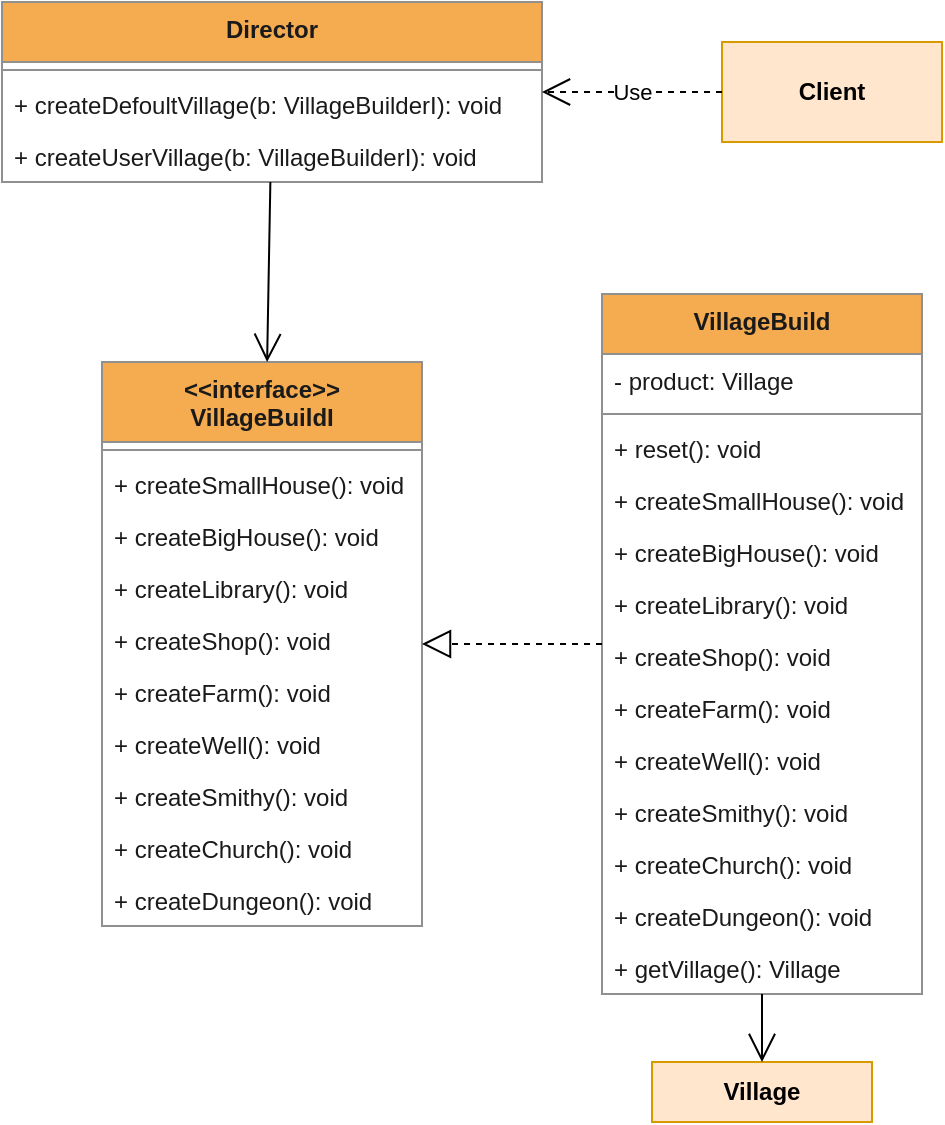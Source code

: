 <mxfile version="21.2.9" type="device">
  <diagram id="C5RBs43oDa-KdzZeNtuy" name="Page-1">
    <mxGraphModel dx="1050" dy="1750" grid="1" gridSize="10" guides="1" tooltips="1" connect="1" arrows="1" fold="1" page="1" pageScale="1" pageWidth="827" pageHeight="1169" math="0" shadow="0">
      <root>
        <mxCell id="WIyWlLk6GJQsqaUBKTNV-0" />
        <mxCell id="WIyWlLk6GJQsqaUBKTNV-1" parent="WIyWlLk6GJQsqaUBKTNV-0" />
        <mxCell id="aXRni7IWtxycw8JLSEys-0" value="&amp;lt;&amp;lt;interface&amp;gt;&amp;gt;&lt;br&gt;VillageBuildI" style="swimlane;fontStyle=1;align=center;verticalAlign=top;childLayout=stackLayout;horizontal=1;startSize=40;horizontalStack=0;resizeParent=1;resizeParentMax=0;resizeLast=0;collapsible=1;marginBottom=0;whiteSpace=wrap;html=1;labelBackgroundColor=none;fillColor=#F5AB50;strokeColor=#909090;fontColor=#1A1A1A;" parent="WIyWlLk6GJQsqaUBKTNV-1" vertex="1">
          <mxGeometry x="240" y="-20" width="160" height="282" as="geometry" />
        </mxCell>
        <mxCell id="aXRni7IWtxycw8JLSEys-2" value="" style="line;strokeWidth=1;fillColor=none;align=left;verticalAlign=middle;spacingTop=-1;spacingLeft=3;spacingRight=3;rotatable=0;labelPosition=right;points=[];portConstraint=eastwest;strokeColor=#909090;labelBackgroundColor=none;fontColor=#1A1A1A;" parent="aXRni7IWtxycw8JLSEys-0" vertex="1">
          <mxGeometry y="40" width="160" height="8" as="geometry" />
        </mxCell>
        <mxCell id="FIAMeoKrVB0VBsVTYVQM-8" value="+ createSmallHouse(): void" style="text;strokeColor=none;fillColor=none;align=left;verticalAlign=top;spacingLeft=4;spacingRight=4;overflow=hidden;rotatable=0;points=[[0,0.5],[1,0.5]];portConstraint=eastwest;whiteSpace=wrap;html=1;labelBackgroundColor=none;fontColor=#1A1A1A;" parent="aXRni7IWtxycw8JLSEys-0" vertex="1">
          <mxGeometry y="48" width="160" height="26" as="geometry" />
        </mxCell>
        <mxCell id="FIAMeoKrVB0VBsVTYVQM-0" value="+ createBigHouse(): void" style="text;strokeColor=none;fillColor=none;align=left;verticalAlign=top;spacingLeft=4;spacingRight=4;overflow=hidden;rotatable=0;points=[[0,0.5],[1,0.5]];portConstraint=eastwest;whiteSpace=wrap;html=1;labelBackgroundColor=none;fontColor=#1A1A1A;" parent="aXRni7IWtxycw8JLSEys-0" vertex="1">
          <mxGeometry y="74" width="160" height="26" as="geometry" />
        </mxCell>
        <mxCell id="FIAMeoKrVB0VBsVTYVQM-4" value="+ createLibrary(): void" style="text;strokeColor=none;fillColor=none;align=left;verticalAlign=top;spacingLeft=4;spacingRight=4;overflow=hidden;rotatable=0;points=[[0,0.5],[1,0.5]];portConstraint=eastwest;whiteSpace=wrap;html=1;labelBackgroundColor=none;fontColor=#1A1A1A;" parent="aXRni7IWtxycw8JLSEys-0" vertex="1">
          <mxGeometry y="100" width="160" height="26" as="geometry" />
        </mxCell>
        <mxCell id="FIAMeoKrVB0VBsVTYVQM-3" value="+ createShop(): void" style="text;strokeColor=none;fillColor=none;align=left;verticalAlign=top;spacingLeft=4;spacingRight=4;overflow=hidden;rotatable=0;points=[[0,0.5],[1,0.5]];portConstraint=eastwest;whiteSpace=wrap;html=1;labelBackgroundColor=none;fontColor=#1A1A1A;" parent="aXRni7IWtxycw8JLSEys-0" vertex="1">
          <mxGeometry y="126" width="160" height="26" as="geometry" />
        </mxCell>
        <mxCell id="FIAMeoKrVB0VBsVTYVQM-2" value="+ createFarm(): void" style="text;strokeColor=none;fillColor=none;align=left;verticalAlign=top;spacingLeft=4;spacingRight=4;overflow=hidden;rotatable=0;points=[[0,0.5],[1,0.5]];portConstraint=eastwest;whiteSpace=wrap;html=1;labelBackgroundColor=none;fontColor=#1A1A1A;" parent="aXRni7IWtxycw8JLSEys-0" vertex="1">
          <mxGeometry y="152" width="160" height="26" as="geometry" />
        </mxCell>
        <mxCell id="FIAMeoKrVB0VBsVTYVQM-1" value="+ createWell(): void" style="text;strokeColor=none;fillColor=none;align=left;verticalAlign=top;spacingLeft=4;spacingRight=4;overflow=hidden;rotatable=0;points=[[0,0.5],[1,0.5]];portConstraint=eastwest;whiteSpace=wrap;html=1;labelBackgroundColor=none;fontColor=#1A1A1A;" parent="aXRni7IWtxycw8JLSEys-0" vertex="1">
          <mxGeometry y="178" width="160" height="26" as="geometry" />
        </mxCell>
        <mxCell id="FIAMeoKrVB0VBsVTYVQM-5" value="+ createSmithy(): void" style="text;strokeColor=none;fillColor=none;align=left;verticalAlign=top;spacingLeft=4;spacingRight=4;overflow=hidden;rotatable=0;points=[[0,0.5],[1,0.5]];portConstraint=eastwest;whiteSpace=wrap;html=1;labelBackgroundColor=none;fontColor=#1A1A1A;" parent="aXRni7IWtxycw8JLSEys-0" vertex="1">
          <mxGeometry y="204" width="160" height="26" as="geometry" />
        </mxCell>
        <mxCell id="FIAMeoKrVB0VBsVTYVQM-6" value="+ createChurch(): void" style="text;strokeColor=none;fillColor=none;align=left;verticalAlign=top;spacingLeft=4;spacingRight=4;overflow=hidden;rotatable=0;points=[[0,0.5],[1,0.5]];portConstraint=eastwest;whiteSpace=wrap;html=1;labelBackgroundColor=none;fontColor=#1A1A1A;" parent="aXRni7IWtxycw8JLSEys-0" vertex="1">
          <mxGeometry y="230" width="160" height="26" as="geometry" />
        </mxCell>
        <mxCell id="FIAMeoKrVB0VBsVTYVQM-7" value="+ createDungeon(): void" style="text;strokeColor=none;fillColor=none;align=left;verticalAlign=top;spacingLeft=4;spacingRight=4;overflow=hidden;rotatable=0;points=[[0,0.5],[1,0.5]];portConstraint=eastwest;whiteSpace=wrap;html=1;labelBackgroundColor=none;fontColor=#1A1A1A;" parent="aXRni7IWtxycw8JLSEys-0" vertex="1">
          <mxGeometry y="256" width="160" height="26" as="geometry" />
        </mxCell>
        <mxCell id="FIAMeoKrVB0VBsVTYVQM-9" value="VillageBuild" style="swimlane;fontStyle=1;align=center;verticalAlign=top;childLayout=stackLayout;horizontal=1;startSize=30;horizontalStack=0;resizeParent=1;resizeParentMax=0;resizeLast=0;collapsible=1;marginBottom=0;whiteSpace=wrap;html=1;labelBackgroundColor=none;fillColor=#F5AB50;strokeColor=#909090;fontColor=#1A1A1A;" parent="WIyWlLk6GJQsqaUBKTNV-1" vertex="1">
          <mxGeometry x="490" y="-54" width="160" height="350" as="geometry" />
        </mxCell>
        <mxCell id="FIAMeoKrVB0VBsVTYVQM-20" value="- product: Village" style="text;strokeColor=none;fillColor=none;align=left;verticalAlign=top;spacingLeft=4;spacingRight=4;overflow=hidden;rotatable=0;points=[[0,0.5],[1,0.5]];portConstraint=eastwest;whiteSpace=wrap;html=1;labelBackgroundColor=none;fontColor=#1A1A1A;" parent="FIAMeoKrVB0VBsVTYVQM-9" vertex="1">
          <mxGeometry y="30" width="160" height="26" as="geometry" />
        </mxCell>
        <mxCell id="FIAMeoKrVB0VBsVTYVQM-10" value="" style="line;strokeWidth=1;fillColor=none;align=left;verticalAlign=middle;spacingTop=-1;spacingLeft=3;spacingRight=3;rotatable=0;labelPosition=right;points=[];portConstraint=eastwest;strokeColor=#909090;labelBackgroundColor=none;fontColor=#1A1A1A;" parent="FIAMeoKrVB0VBsVTYVQM-9" vertex="1">
          <mxGeometry y="56" width="160" height="8" as="geometry" />
        </mxCell>
        <mxCell id="FIAMeoKrVB0VBsVTYVQM-22" value="+ reset(): void" style="text;strokeColor=none;fillColor=none;align=left;verticalAlign=top;spacingLeft=4;spacingRight=4;overflow=hidden;rotatable=0;points=[[0,0.5],[1,0.5]];portConstraint=eastwest;whiteSpace=wrap;html=1;labelBackgroundColor=none;fontColor=#1A1A1A;" parent="FIAMeoKrVB0VBsVTYVQM-9" vertex="1">
          <mxGeometry y="64" width="160" height="26" as="geometry" />
        </mxCell>
        <mxCell id="FIAMeoKrVB0VBsVTYVQM-11" value="+ createSmallHouse(): void" style="text;strokeColor=none;fillColor=none;align=left;verticalAlign=top;spacingLeft=4;spacingRight=4;overflow=hidden;rotatable=0;points=[[0,0.5],[1,0.5]];portConstraint=eastwest;whiteSpace=wrap;html=1;labelBackgroundColor=none;fontColor=#1A1A1A;" parent="FIAMeoKrVB0VBsVTYVQM-9" vertex="1">
          <mxGeometry y="90" width="160" height="26" as="geometry" />
        </mxCell>
        <mxCell id="FIAMeoKrVB0VBsVTYVQM-12" value="+ createBigHouse(): void" style="text;strokeColor=none;fillColor=none;align=left;verticalAlign=top;spacingLeft=4;spacingRight=4;overflow=hidden;rotatable=0;points=[[0,0.5],[1,0.5]];portConstraint=eastwest;whiteSpace=wrap;html=1;labelBackgroundColor=none;fontColor=#1A1A1A;" parent="FIAMeoKrVB0VBsVTYVQM-9" vertex="1">
          <mxGeometry y="116" width="160" height="26" as="geometry" />
        </mxCell>
        <mxCell id="FIAMeoKrVB0VBsVTYVQM-13" value="+ createLibrary(): void" style="text;strokeColor=none;fillColor=none;align=left;verticalAlign=top;spacingLeft=4;spacingRight=4;overflow=hidden;rotatable=0;points=[[0,0.5],[1,0.5]];portConstraint=eastwest;whiteSpace=wrap;html=1;labelBackgroundColor=none;fontColor=#1A1A1A;" parent="FIAMeoKrVB0VBsVTYVQM-9" vertex="1">
          <mxGeometry y="142" width="160" height="26" as="geometry" />
        </mxCell>
        <mxCell id="FIAMeoKrVB0VBsVTYVQM-14" value="+ createShop(): void" style="text;strokeColor=none;fillColor=none;align=left;verticalAlign=top;spacingLeft=4;spacingRight=4;overflow=hidden;rotatable=0;points=[[0,0.5],[1,0.5]];portConstraint=eastwest;whiteSpace=wrap;html=1;labelBackgroundColor=none;fontColor=#1A1A1A;" parent="FIAMeoKrVB0VBsVTYVQM-9" vertex="1">
          <mxGeometry y="168" width="160" height="26" as="geometry" />
        </mxCell>
        <mxCell id="FIAMeoKrVB0VBsVTYVQM-15" value="+ createFarm(): void" style="text;strokeColor=none;fillColor=none;align=left;verticalAlign=top;spacingLeft=4;spacingRight=4;overflow=hidden;rotatable=0;points=[[0,0.5],[1,0.5]];portConstraint=eastwest;whiteSpace=wrap;html=1;labelBackgroundColor=none;fontColor=#1A1A1A;" parent="FIAMeoKrVB0VBsVTYVQM-9" vertex="1">
          <mxGeometry y="194" width="160" height="26" as="geometry" />
        </mxCell>
        <mxCell id="FIAMeoKrVB0VBsVTYVQM-16" value="+ createWell(): void" style="text;strokeColor=none;fillColor=none;align=left;verticalAlign=top;spacingLeft=4;spacingRight=4;overflow=hidden;rotatable=0;points=[[0,0.5],[1,0.5]];portConstraint=eastwest;whiteSpace=wrap;html=1;labelBackgroundColor=none;fontColor=#1A1A1A;" parent="FIAMeoKrVB0VBsVTYVQM-9" vertex="1">
          <mxGeometry y="220" width="160" height="26" as="geometry" />
        </mxCell>
        <mxCell id="FIAMeoKrVB0VBsVTYVQM-17" value="+ createSmithy(): void" style="text;strokeColor=none;fillColor=none;align=left;verticalAlign=top;spacingLeft=4;spacingRight=4;overflow=hidden;rotatable=0;points=[[0,0.5],[1,0.5]];portConstraint=eastwest;whiteSpace=wrap;html=1;labelBackgroundColor=none;fontColor=#1A1A1A;" parent="FIAMeoKrVB0VBsVTYVQM-9" vertex="1">
          <mxGeometry y="246" width="160" height="26" as="geometry" />
        </mxCell>
        <mxCell id="FIAMeoKrVB0VBsVTYVQM-18" value="+ createChurch(): void" style="text;strokeColor=none;fillColor=none;align=left;verticalAlign=top;spacingLeft=4;spacingRight=4;overflow=hidden;rotatable=0;points=[[0,0.5],[1,0.5]];portConstraint=eastwest;whiteSpace=wrap;html=1;labelBackgroundColor=none;fontColor=#1A1A1A;" parent="FIAMeoKrVB0VBsVTYVQM-9" vertex="1">
          <mxGeometry y="272" width="160" height="26" as="geometry" />
        </mxCell>
        <mxCell id="FIAMeoKrVB0VBsVTYVQM-19" value="+ createDungeon(): void" style="text;strokeColor=none;fillColor=none;align=left;verticalAlign=top;spacingLeft=4;spacingRight=4;overflow=hidden;rotatable=0;points=[[0,0.5],[1,0.5]];portConstraint=eastwest;whiteSpace=wrap;html=1;labelBackgroundColor=none;fontColor=#1A1A1A;" parent="FIAMeoKrVB0VBsVTYVQM-9" vertex="1">
          <mxGeometry y="298" width="160" height="26" as="geometry" />
        </mxCell>
        <mxCell id="FIAMeoKrVB0VBsVTYVQM-21" value="+ getVillage(): Village" style="text;strokeColor=none;fillColor=none;align=left;verticalAlign=top;spacingLeft=4;spacingRight=4;overflow=hidden;rotatable=0;points=[[0,0.5],[1,0.5]];portConstraint=eastwest;whiteSpace=wrap;html=1;labelBackgroundColor=none;fontColor=#1A1A1A;" parent="FIAMeoKrVB0VBsVTYVQM-9" vertex="1">
          <mxGeometry y="324" width="160" height="26" as="geometry" />
        </mxCell>
        <mxCell id="FIAMeoKrVB0VBsVTYVQM-23" value="" style="endArrow=block;dashed=1;endFill=0;endSize=12;html=1;rounded=0;" parent="WIyWlLk6GJQsqaUBKTNV-1" source="FIAMeoKrVB0VBsVTYVQM-9" target="aXRni7IWtxycw8JLSEys-0" edge="1">
          <mxGeometry width="160" relative="1" as="geometry">
            <mxPoint x="80" y="350" as="sourcePoint" />
            <mxPoint x="240" y="350" as="targetPoint" />
          </mxGeometry>
        </mxCell>
        <mxCell id="FIAMeoKrVB0VBsVTYVQM-24" value="Director" style="swimlane;fontStyle=1;align=center;verticalAlign=top;childLayout=stackLayout;horizontal=1;startSize=30;horizontalStack=0;resizeParent=1;resizeParentMax=0;resizeLast=0;collapsible=1;marginBottom=0;whiteSpace=wrap;html=1;labelBackgroundColor=none;fillColor=#F5AB50;strokeColor=#909090;fontColor=#1A1A1A;" parent="WIyWlLk6GJQsqaUBKTNV-1" vertex="1">
          <mxGeometry x="190" y="-200" width="270" height="90" as="geometry" />
        </mxCell>
        <mxCell id="FIAMeoKrVB0VBsVTYVQM-26" value="" style="line;strokeWidth=1;fillColor=none;align=left;verticalAlign=middle;spacingTop=-1;spacingLeft=3;spacingRight=3;rotatable=0;labelPosition=right;points=[];portConstraint=eastwest;strokeColor=#909090;labelBackgroundColor=none;fontColor=#1A1A1A;" parent="FIAMeoKrVB0VBsVTYVQM-24" vertex="1">
          <mxGeometry y="30" width="270" height="8" as="geometry" />
        </mxCell>
        <mxCell id="FIAMeoKrVB0VBsVTYVQM-36" value="+ createDefoultVillage(b: VillageBuilderI): void" style="text;strokeColor=none;fillColor=none;align=left;verticalAlign=top;spacingLeft=4;spacingRight=4;overflow=hidden;rotatable=0;points=[[0,0.5],[1,0.5]];portConstraint=eastwest;whiteSpace=wrap;html=1;labelBackgroundColor=none;fontColor=#1A1A1A;" parent="FIAMeoKrVB0VBsVTYVQM-24" vertex="1">
          <mxGeometry y="38" width="270" height="26" as="geometry" />
        </mxCell>
        <mxCell id="FIAMeoKrVB0VBsVTYVQM-37" value="+ createUserVillage(b: VillageBuilderI): void" style="text;strokeColor=none;fillColor=none;align=left;verticalAlign=top;spacingLeft=4;spacingRight=4;overflow=hidden;rotatable=0;points=[[0,0.5],[1,0.5]];portConstraint=eastwest;whiteSpace=wrap;html=1;labelBackgroundColor=none;fontColor=#1A1A1A;" parent="FIAMeoKrVB0VBsVTYVQM-24" vertex="1">
          <mxGeometry y="64" width="270" height="26" as="geometry" />
        </mxCell>
        <mxCell id="FIAMeoKrVB0VBsVTYVQM-38" value="&lt;b&gt;Client&lt;/b&gt;" style="html=1;whiteSpace=wrap;fillColor=#ffe6cc;strokeColor=#d79b00;" parent="WIyWlLk6GJQsqaUBKTNV-1" vertex="1">
          <mxGeometry x="550" y="-180" width="110" height="50" as="geometry" />
        </mxCell>
        <mxCell id="FIAMeoKrVB0VBsVTYVQM-53" value="&lt;b&gt;Village&lt;/b&gt;" style="html=1;whiteSpace=wrap;fillColor=#ffe6cc;strokeColor=#d79b00;" parent="WIyWlLk6GJQsqaUBKTNV-1" vertex="1">
          <mxGeometry x="515" y="330" width="110" height="30" as="geometry" />
        </mxCell>
        <mxCell id="FIAMeoKrVB0VBsVTYVQM-54" value="" style="endArrow=open;endFill=1;endSize=12;html=1;rounded=0;" parent="WIyWlLk6GJQsqaUBKTNV-1" source="FIAMeoKrVB0VBsVTYVQM-9" target="FIAMeoKrVB0VBsVTYVQM-53" edge="1">
          <mxGeometry width="160" relative="1" as="geometry">
            <mxPoint x="280" y="400" as="sourcePoint" />
            <mxPoint x="440" y="400" as="targetPoint" />
          </mxGeometry>
        </mxCell>
        <mxCell id="RU7m0iX1t_h4HuvClVVp-1" value="Use" style="endArrow=open;endSize=12;dashed=1;html=1;rounded=0;" parent="WIyWlLk6GJQsqaUBKTNV-1" source="FIAMeoKrVB0VBsVTYVQM-38" target="FIAMeoKrVB0VBsVTYVQM-24" edge="1">
          <mxGeometry width="160" relative="1" as="geometry">
            <mxPoint x="440" y="-240" as="sourcePoint" />
            <mxPoint x="600" y="-240" as="targetPoint" />
          </mxGeometry>
        </mxCell>
        <mxCell id="govNPq-gHt_SOfeYfcLS-0" value="" style="endArrow=open;endFill=1;endSize=12;html=1;rounded=0;" edge="1" parent="WIyWlLk6GJQsqaUBKTNV-1" source="FIAMeoKrVB0VBsVTYVQM-24" target="aXRni7IWtxycw8JLSEys-0">
          <mxGeometry width="160" relative="1" as="geometry">
            <mxPoint x="80" y="80" as="sourcePoint" />
            <mxPoint x="240" y="80" as="targetPoint" />
          </mxGeometry>
        </mxCell>
      </root>
    </mxGraphModel>
  </diagram>
</mxfile>
